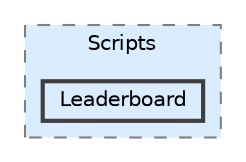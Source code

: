 digraph "C:/Users/gameuser/Desktop/NewArgo/ARGO-Endless-Runner/Assets/Scripts/Leaderboard"
{
 // LATEX_PDF_SIZE
  bgcolor="transparent";
  edge [fontname=Helvetica,fontsize=10,labelfontname=Helvetica,labelfontsize=10];
  node [fontname=Helvetica,fontsize=10,shape=box,height=0.2,width=0.4];
  compound=true
  subgraph clusterdir_af5413a8905bce0705022ef095d12b21 {
    graph [ bgcolor="#daedff", pencolor="grey50", label="Scripts", fontname=Helvetica,fontsize=10 style="filled,dashed", URL="dir_af5413a8905bce0705022ef095d12b21.html",tooltip=""]
  dir_85d271cdad2994a765f2eaf407a469ee [label="Leaderboard", fillcolor="#daedff", color="grey25", style="filled,bold", URL="dir_85d271cdad2994a765f2eaf407a469ee.html",tooltip=""];
  }
}
